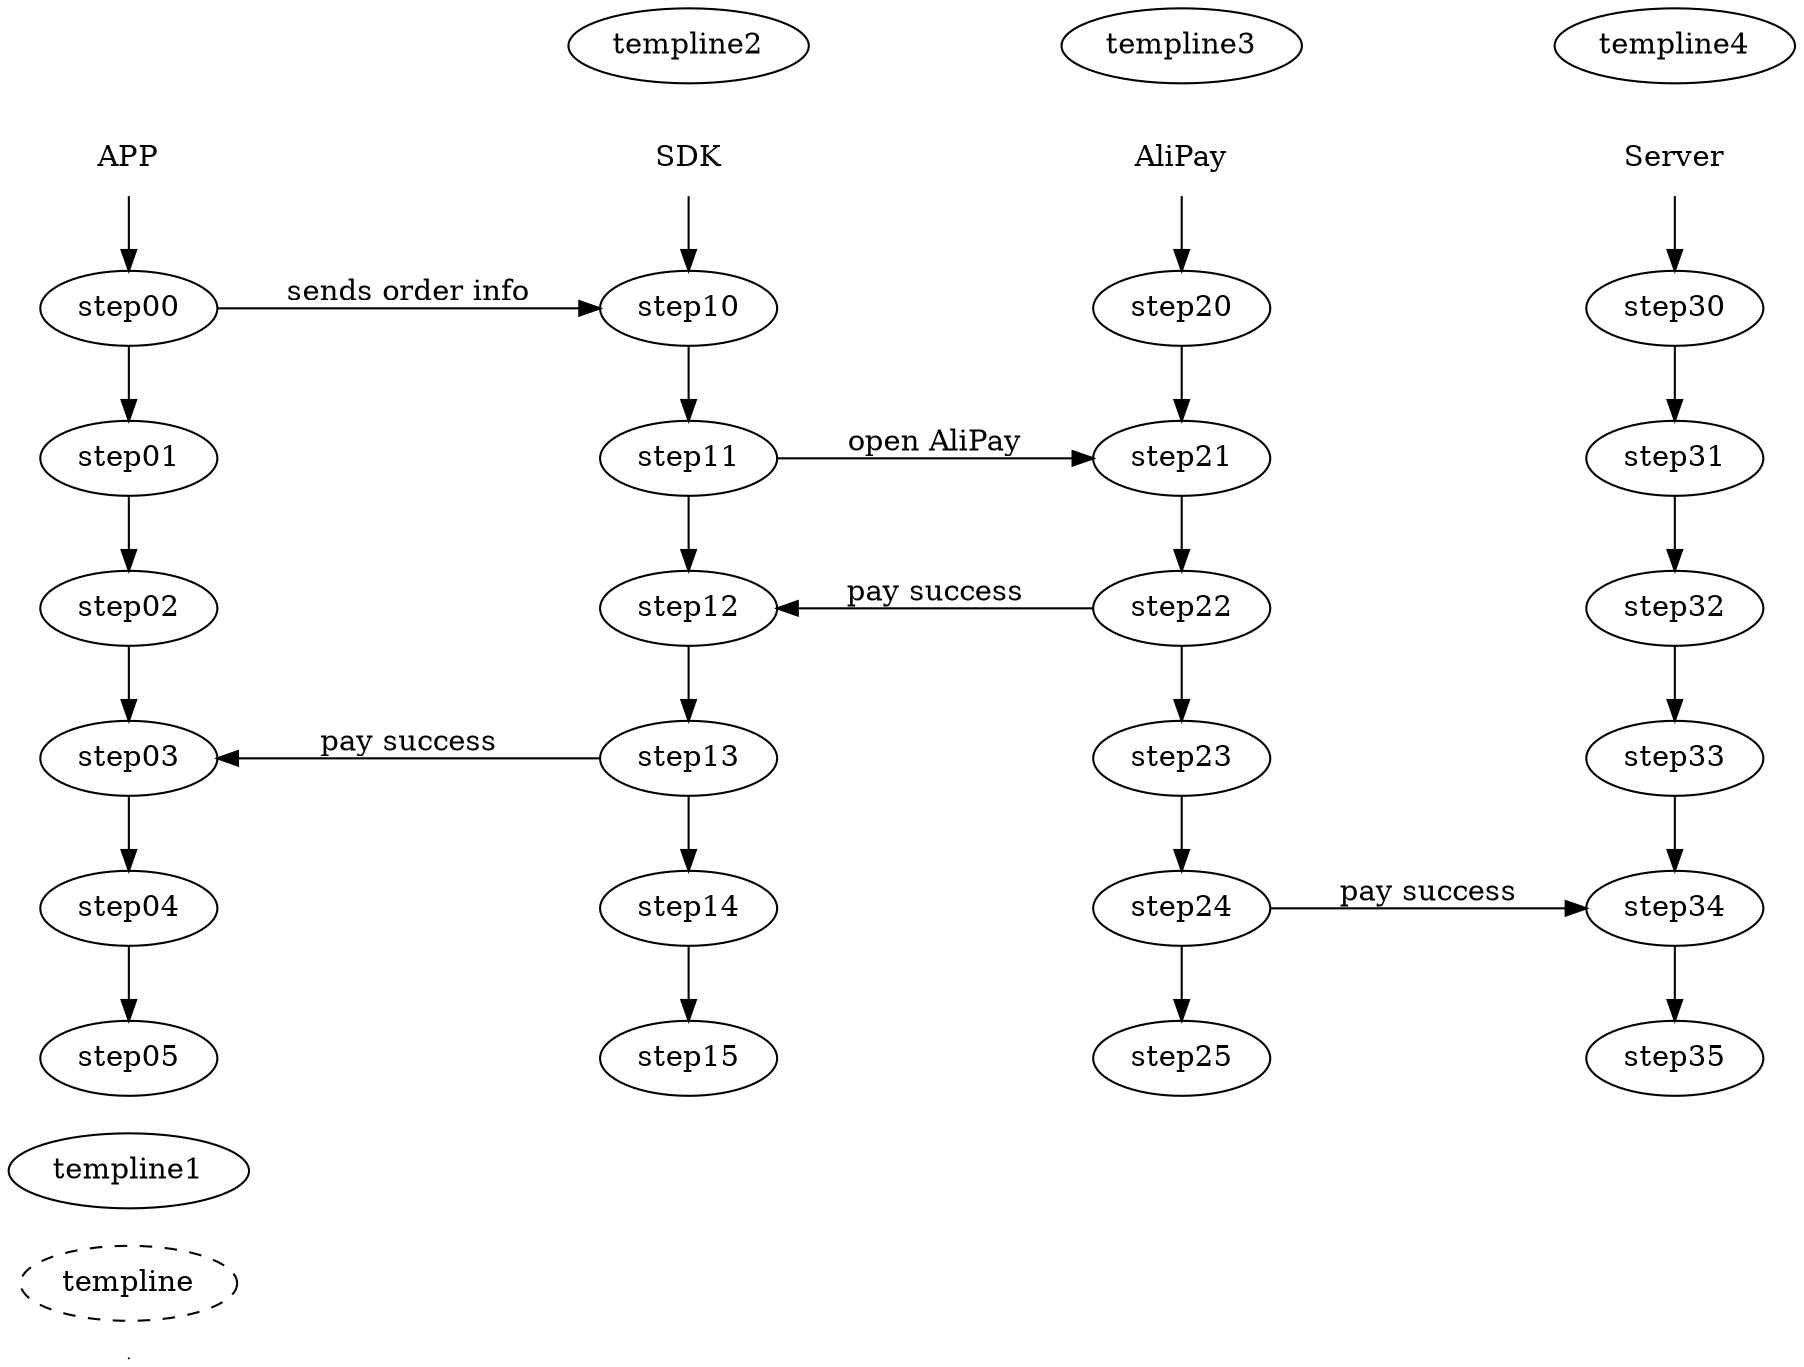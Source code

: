digraph time {
    rankdir = "LR";
    tempnode[shape = "point" width=0 height=0];
    templine[arrowhead = "none", style = "dashed",tailclip=false,tailclip=false];

    {
        rank = "same"
        templine1[arrowhead = "none", style = "solided",tailclip=false,tailclip=false];
        APP[shape = "plaintext"];
        APP -> step00 -> step01 -> step02 -> step03 -> step04 -> step05;
    }

    {
        rank="same";
        templine2[arrowhead = "none", style="solided",tailclip=false,tailclip=false];
        SDK[shape="plaintext"];
        SDK -> step10 -> step11 -> step12 -> step13 -> step14 -> step15;
    }
    {
        rank="same";
        templine3[arrowhead = "none", style="solided",tailclip=false,tailclip=false];
        AliPay[shape="plaintext"];
        AliPay -> step20 -> step21 -> step22 -> step23 -> step24 -> step25;
    }
    {
        rank="same";
       templine4[arrowhead = "none", style="solided",tailclip=false,tailclip=false];
        Server[shape="plaintext"];
        Server -> step30 -> step31 -> step32 -> step33 -> step34 -> step35;
    }

    step00 -> step10 [label="sends order info", arrowhead="normal"];
    step11 -> step21 [label="open AliPay", arrowhead="normal"];
    step22 -> step12 [label="pay success", arrowhead="normal"];
    step13 -> step03 [label="pay success", arrowhead="normal"];
    step24 -> step34 [label="pay success", arrowhead="normal"];
}